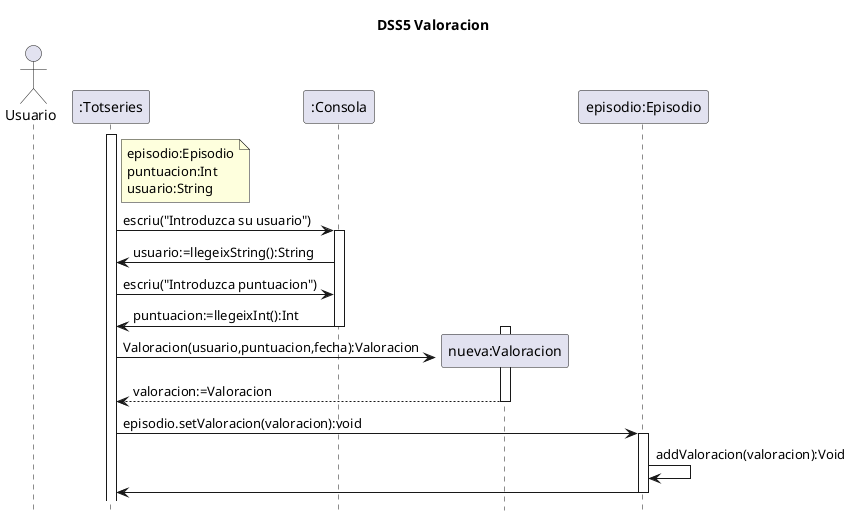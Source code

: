 @startuml
title	DSS5 Valoracion	
hide	footbox

actor	Usuario	as	user
participant ":Totseries" as Totseries
participant ":Consola" as consola
participant "nueva:Valoracion" as valoracion
participant "episodio:Episodio" as episodio
activate Totseries
note right Totseries
    episodio:Episodio
    puntuacion:Int
    usuario:String
end note

Totseries -> consola :escriu("Introduzca su usuario")
activate consola
consola -> Totseries :usuario:=llegeixString():String
Totseries -> consola :escriu("Introduzca puntuacion")
consola -> Totseries :puntuacion:=llegeixInt():Int
deactivate consola


create valoracion
activate valoracion
Totseries -> valoracion:Valoracion(usuario,puntuacion,fecha):Valoracion
valoracion --> Totseries: valoracion:=Valoracion
deactivate valoracion
Totseries -> episodio: episodio.setValoracion(valoracion):void
activate episodio
episodio -> episodio:addValoracion(valoracion):Void
episodio->Totseries
deactivate episodio

@enduml